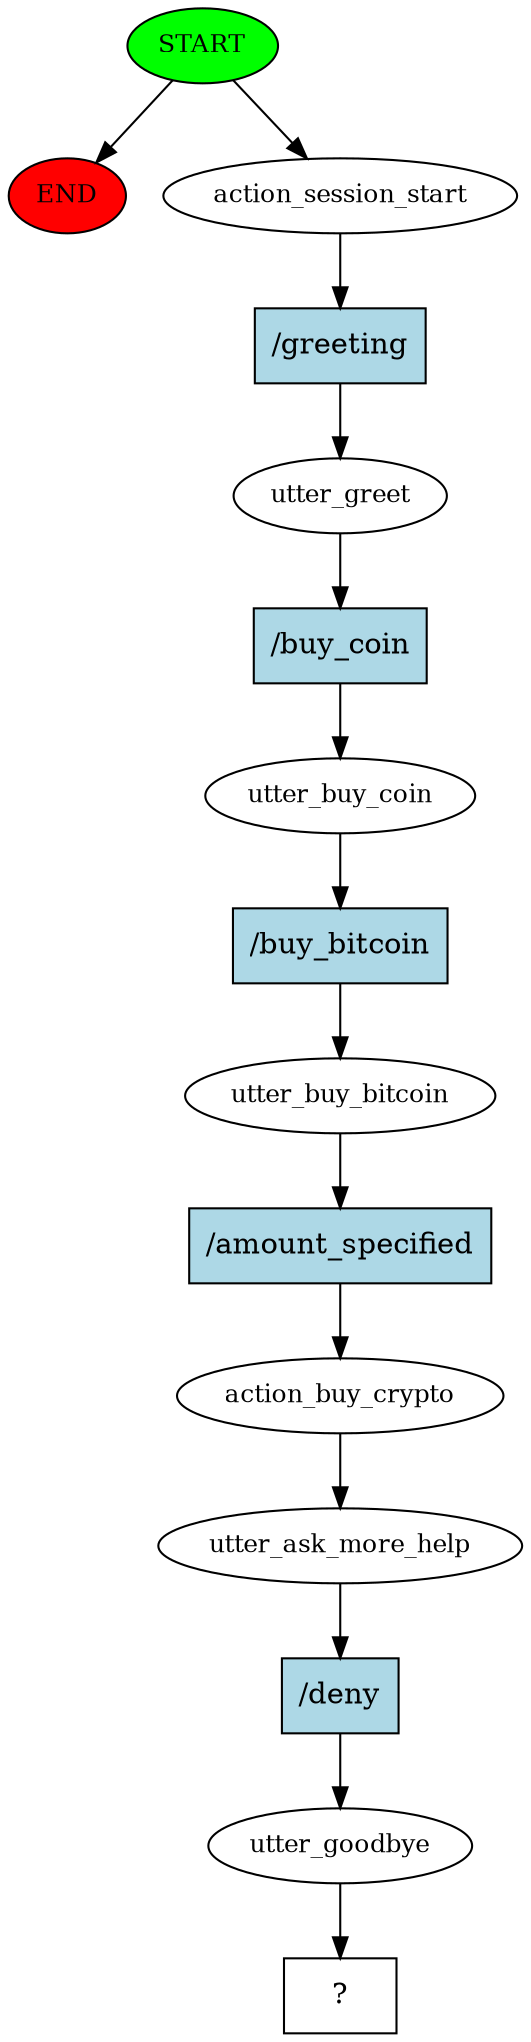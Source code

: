 digraph  {
0 [class="start active", fillcolor=green, fontsize=12, label=START, style=filled];
"-1" [class=end, fillcolor=red, fontsize=12, label=END, style=filled];
1 [class=active, fontsize=12, label=action_session_start];
2 [class=active, fontsize=12, label=utter_greet];
3 [class=active, fontsize=12, label=utter_buy_coin];
4 [class=active, fontsize=12, label=utter_buy_bitcoin];
5 [class=active, fontsize=12, label=action_buy_crypto];
6 [class=active, fontsize=12, label=utter_ask_more_help];
7 [class=active, fontsize=12, label=utter_goodbye];
8 [class="intent dashed active", label="  ?  ", shape=rect];
9 [class="intent active", fillcolor=lightblue, label="/greeting", shape=rect, style=filled];
10 [class="intent active", fillcolor=lightblue, label="/buy_coin", shape=rect, style=filled];
11 [class="intent active", fillcolor=lightblue, label="/buy_bitcoin", shape=rect, style=filled];
12 [class="intent active", fillcolor=lightblue, label="/amount_specified", shape=rect, style=filled];
13 [class="intent active", fillcolor=lightblue, label="/deny", shape=rect, style=filled];
0 -> "-1"  [class="", key=NONE, label=""];
0 -> 1  [class=active, key=NONE, label=""];
1 -> 9  [class=active, key=0];
2 -> 10  [class=active, key=0];
3 -> 11  [class=active, key=0];
4 -> 12  [class=active, key=0];
5 -> 6  [class=active, key=NONE, label=""];
6 -> 13  [class=active, key=0];
7 -> 8  [class=active, key=NONE, label=""];
9 -> 2  [class=active, key=0];
10 -> 3  [class=active, key=0];
11 -> 4  [class=active, key=0];
12 -> 5  [class=active, key=0];
13 -> 7  [class=active, key=0];
}
